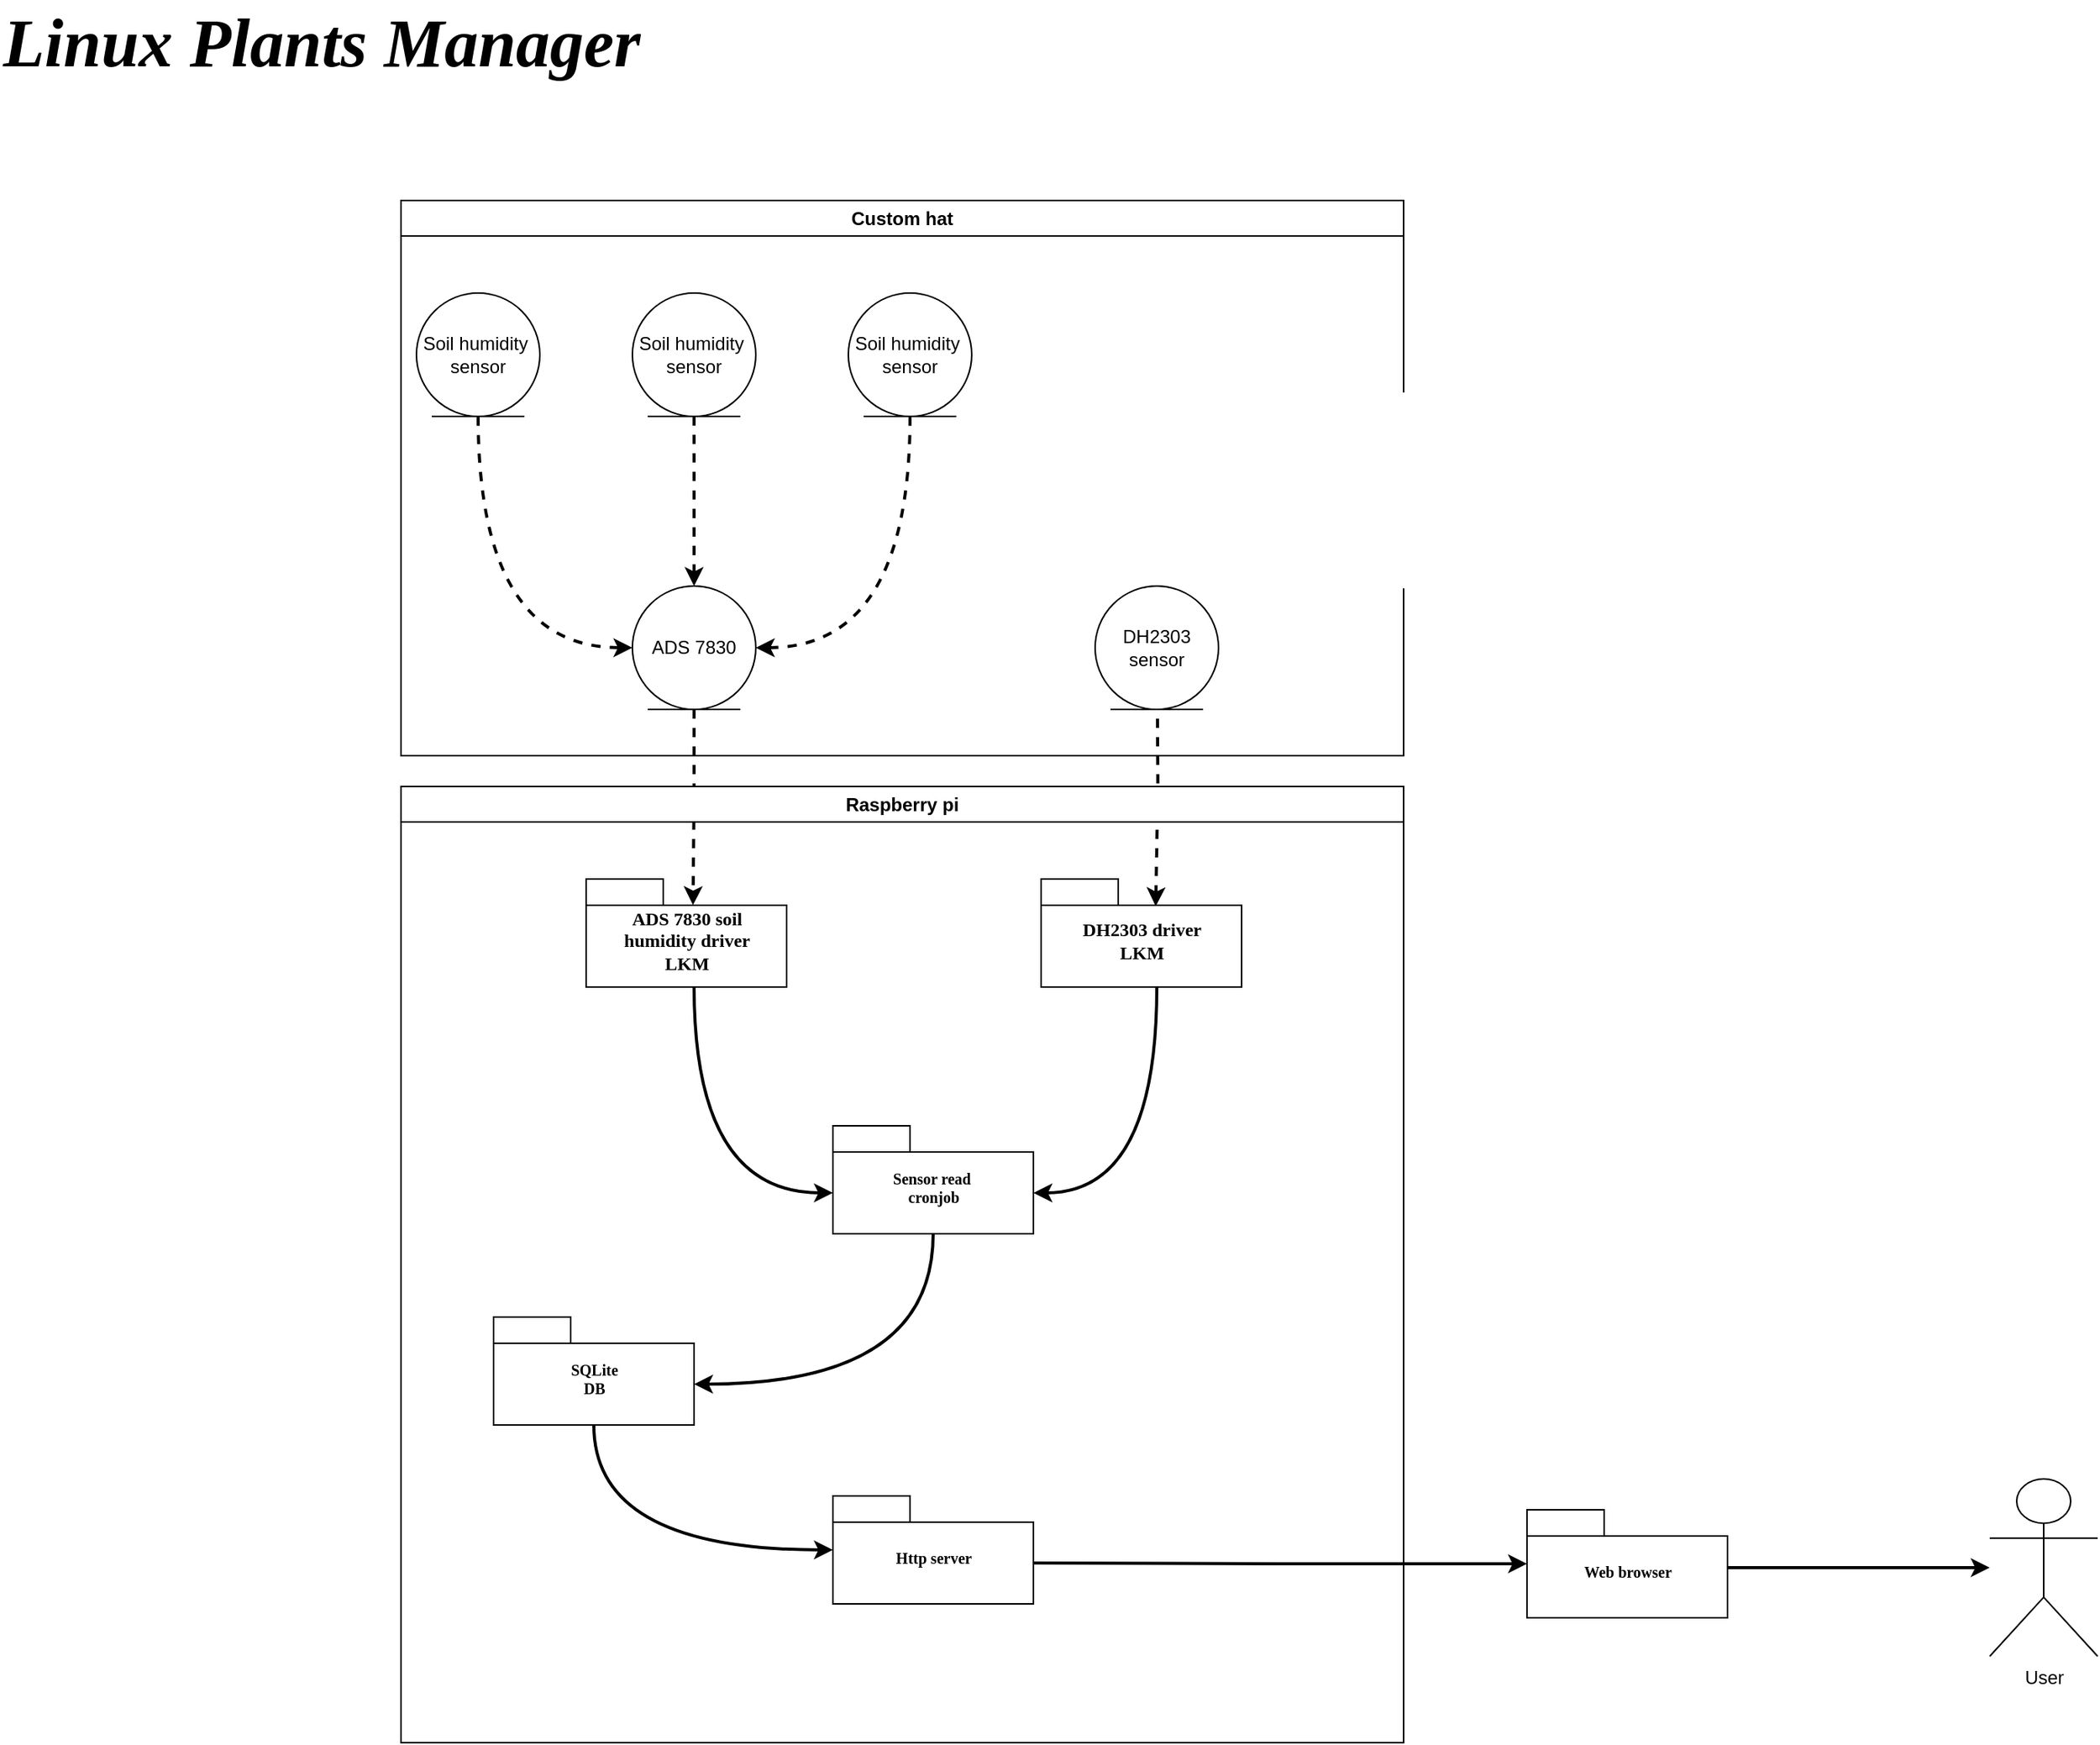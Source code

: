 <mxfile version="26.1.1">
  <diagram name="Overview" id="b5b7bab2-c9e2-2cf4-8b2a-24fd1a2a6d21">
    <mxGraphModel dx="1674" dy="2523" grid="1" gridSize="10" guides="1" tooltips="1" connect="1" arrows="1" fold="1" page="1" pageScale="1" pageWidth="827" pageHeight="1169" background="none" math="0" shadow="0">
      <root>
        <mxCell id="0" />
        <mxCell id="1" parent="0" />
        <mxCell id="6e0c8c40b5770093-73" value="&lt;font style=&quot;font-size: 44px;&quot;&gt;&lt;i&gt;Linux Plants Manager&lt;/i&gt;&lt;/font&gt;" style="text;html=1;align=left;verticalAlign=top;spacingTop=-4;fontSize=10;fontFamily=Verdana;fontStyle=1" parent="1" vertex="1">
          <mxGeometry x="910" y="-530" width="130" height="20" as="geometry" />
        </mxCell>
        <mxCell id="6e0c8c40b5770093-6" value="" style="group" parent="1" vertex="1" connectable="0">
          <mxGeometry x="1290" y="40" width="130" height="70" as="geometry" />
        </mxCell>
        <mxCell id="6e0c8c40b5770093-4" value="&lt;font style=&quot;font-size: 12px;&quot;&gt;ADS 7830 soil&lt;/font&gt;&lt;div&gt;&lt;font style=&quot;font-size: 12px;&quot;&gt;humidity driver&lt;br&gt;LKM&lt;/font&gt;&lt;/div&gt;" style="shape=folder;fontStyle=1;spacingTop=10;tabWidth=50;tabHeight=17;tabPosition=left;html=1;rounded=0;shadow=0;comic=0;labelBackgroundColor=none;strokeWidth=1;fontFamily=Verdana;fontSize=10;align=center;" parent="6e0c8c40b5770093-6" vertex="1">
          <mxGeometry width="130" height="70" as="geometry" />
        </mxCell>
        <mxCell id="5eh9EVdIbOc96evKX_Ec-25" value="" style="edgeStyle=orthogonalEdgeStyle;rounded=0;orthogonalLoop=1;jettySize=auto;html=1;entryX=0.493;entryY=0.252;entryDx=0;entryDy=0;entryPerimeter=0;dashed=1;strokeWidth=2;" edge="1" parent="1">
          <mxGeometry relative="1" as="geometry">
            <mxPoint x="1660.21" y="-100" as="sourcePoint" />
            <mxPoint x="1659.3" y="57.64" as="targetPoint" />
          </mxGeometry>
        </mxCell>
        <mxCell id="5eh9EVdIbOc96evKX_Ec-10" value="DH2303&lt;br&gt;sensor" style="ellipse;shape=umlEntity;whiteSpace=wrap;html=1;" vertex="1" parent="1">
          <mxGeometry x="1620" y="-150" width="80" height="80" as="geometry" />
        </mxCell>
        <mxCell id="5eh9EVdIbOc96evKX_Ec-11" value="ADS 7830" style="ellipse;shape=umlEntity;whiteSpace=wrap;html=1;" vertex="1" parent="1">
          <mxGeometry x="1320" y="-150" width="80" height="80" as="geometry" />
        </mxCell>
        <mxCell id="5eh9EVdIbOc96evKX_Ec-32" value="" style="edgeStyle=orthogonalEdgeStyle;rounded=0;orthogonalLoop=1;jettySize=auto;html=1;entryX=0;entryY=0.5;entryDx=0;entryDy=0;dashed=1;curved=1;strokeWidth=2;" edge="1" parent="1" source="5eh9EVdIbOc96evKX_Ec-12" target="5eh9EVdIbOc96evKX_Ec-11">
          <mxGeometry relative="1" as="geometry">
            <mxPoint x="1220" y="-140" as="targetPoint" />
            <Array as="points">
              <mxPoint x="1220" y="-110" />
            </Array>
          </mxGeometry>
        </mxCell>
        <mxCell id="5eh9EVdIbOc96evKX_Ec-12" value="Soil humidity&amp;nbsp;&lt;div&gt;sensor&lt;/div&gt;" style="ellipse;shape=umlEntity;whiteSpace=wrap;html=1;" vertex="1" parent="1">
          <mxGeometry x="1180" y="-340" width="80" height="80" as="geometry" />
        </mxCell>
        <mxCell id="5eh9EVdIbOc96evKX_Ec-30" value="" style="edgeStyle=orthogonalEdgeStyle;rounded=0;orthogonalLoop=1;jettySize=auto;html=1;dashed=1;curved=1;strokeWidth=2;" edge="1" parent="1" source="5eh9EVdIbOc96evKX_Ec-17" target="5eh9EVdIbOc96evKX_Ec-11">
          <mxGeometry relative="1" as="geometry" />
        </mxCell>
        <mxCell id="5eh9EVdIbOc96evKX_Ec-17" value="Soil humidity&amp;nbsp;&lt;div&gt;sensor&lt;/div&gt;" style="ellipse;shape=umlEntity;whiteSpace=wrap;html=1;" vertex="1" parent="1">
          <mxGeometry x="1320" y="-340" width="80" height="80" as="geometry" />
        </mxCell>
        <mxCell id="5eh9EVdIbOc96evKX_Ec-29" value="" style="edgeStyle=orthogonalEdgeStyle;rounded=0;orthogonalLoop=1;jettySize=auto;html=1;entryX=1;entryY=0.5;entryDx=0;entryDy=0;dashed=1;curved=1;strokeWidth=2;" edge="1" parent="1" source="5eh9EVdIbOc96evKX_Ec-18" target="5eh9EVdIbOc96evKX_Ec-11">
          <mxGeometry relative="1" as="geometry">
            <mxPoint x="1500" y="-140" as="targetPoint" />
            <Array as="points">
              <mxPoint x="1500" y="-110" />
            </Array>
          </mxGeometry>
        </mxCell>
        <mxCell id="5eh9EVdIbOc96evKX_Ec-18" value="Soil humidity&amp;nbsp;&lt;div&gt;sensor&lt;/div&gt;" style="ellipse;shape=umlEntity;whiteSpace=wrap;html=1;" vertex="1" parent="1">
          <mxGeometry x="1460" y="-340" width="80" height="80" as="geometry" />
        </mxCell>
        <mxCell id="5eh9EVdIbOc96evKX_Ec-22" value="Custom hat" style="swimlane;whiteSpace=wrap;html=1;startSize=23;" vertex="1" parent="1">
          <mxGeometry x="1170" y="-400" width="650" height="360" as="geometry" />
        </mxCell>
        <mxCell id="5eh9EVdIbOc96evKX_Ec-40" value="" style="edgeStyle=orthogonalEdgeStyle;rounded=0;orthogonalLoop=1;jettySize=auto;html=1;entryX=0;entryY=0;entryDx=130;entryDy=43.5;entryPerimeter=0;curved=1;strokeWidth=2;" edge="1" parent="1" source="6e0c8c40b5770093-8" target="5eh9EVdIbOc96evKX_Ec-36">
          <mxGeometry relative="1" as="geometry">
            <mxPoint x="1650" y="225" as="targetPoint" />
            <Array as="points">
              <mxPoint x="1660" y="244" />
            </Array>
          </mxGeometry>
        </mxCell>
        <mxCell id="6e0c8c40b5770093-8" value="&lt;font style=&quot;font-size: 12px;&quot;&gt;DH2303 driver&lt;br&gt;LKM&lt;/font&gt;" style="shape=folder;fontStyle=1;spacingTop=10;tabWidth=50;tabHeight=17;tabPosition=left;html=1;rounded=0;shadow=0;comic=0;labelBackgroundColor=none;strokeWidth=1;fontFamily=Verdana;fontSize=10;align=center;" parent="1" vertex="1">
          <mxGeometry x="1585" y="40" width="130" height="70" as="geometry" />
        </mxCell>
        <mxCell id="5eh9EVdIbOc96evKX_Ec-26" value="" style="edgeStyle=orthogonalEdgeStyle;rounded=0;orthogonalLoop=1;jettySize=auto;html=1;entryX=0.533;entryY=0.241;entryDx=0;entryDy=0;entryPerimeter=0;dashed=1;exitX=0.5;exitY=1;exitDx=0;exitDy=0;strokeWidth=2;" edge="1" parent="1" source="5eh9EVdIbOc96evKX_Ec-11" target="6e0c8c40b5770093-4">
          <mxGeometry relative="1" as="geometry">
            <mxPoint x="1360.24" y="-100" as="sourcePoint" />
            <mxPoint x="1359.24" y="58" as="targetPoint" />
          </mxGeometry>
        </mxCell>
        <mxCell id="5eh9EVdIbOc96evKX_Ec-33" value="" style="group" vertex="1" connectable="0" parent="1">
          <mxGeometry x="1230" y="324" width="130" height="70" as="geometry" />
        </mxCell>
        <mxCell id="5eh9EVdIbOc96evKX_Ec-34" value="&lt;font size=&quot;1&quot;&gt;SQLite&lt;/font&gt;&lt;div&gt;&lt;font size=&quot;1&quot;&gt;DB&lt;/font&gt;&lt;/div&gt;" style="shape=folder;fontStyle=1;spacingTop=10;tabWidth=50;tabHeight=17;tabPosition=left;html=1;rounded=0;shadow=0;comic=0;labelBackgroundColor=none;strokeWidth=1;fontFamily=Verdana;fontSize=10;align=center;" vertex="1" parent="5eh9EVdIbOc96evKX_Ec-33">
          <mxGeometry width="130" height="70" as="geometry" />
        </mxCell>
        <mxCell id="5eh9EVdIbOc96evKX_Ec-35" value="" style="group" vertex="1" connectable="0" parent="1">
          <mxGeometry x="1450" y="200" width="130" height="70" as="geometry" />
        </mxCell>
        <mxCell id="5eh9EVdIbOc96evKX_Ec-36" value="&lt;font size=&quot;1&quot;&gt;Sensor read&amp;nbsp;&lt;br&gt;cronjob&lt;/font&gt;" style="shape=folder;fontStyle=1;spacingTop=10;tabWidth=50;tabHeight=17;tabPosition=left;html=1;rounded=0;shadow=0;comic=0;labelBackgroundColor=none;strokeWidth=1;fontFamily=Verdana;fontSize=10;align=center;" vertex="1" parent="5eh9EVdIbOc96evKX_Ec-35">
          <mxGeometry width="130" height="70" as="geometry" />
        </mxCell>
        <mxCell id="5eh9EVdIbOc96evKX_Ec-38" value="" style="edgeStyle=orthogonalEdgeStyle;rounded=0;orthogonalLoop=1;jettySize=auto;html=1;entryX=0;entryY=0;entryDx=0;entryDy=43.5;entryPerimeter=0;curved=1;strokeWidth=2;" edge="1" parent="1" source="6e0c8c40b5770093-4" target="5eh9EVdIbOc96evKX_Ec-36">
          <mxGeometry relative="1" as="geometry">
            <mxPoint x="1355" y="225" as="targetPoint" />
            <Array as="points">
              <mxPoint x="1360" y="244" />
            </Array>
          </mxGeometry>
        </mxCell>
        <mxCell id="5eh9EVdIbOc96evKX_Ec-42" value="" style="edgeStyle=orthogonalEdgeStyle;rounded=0;orthogonalLoop=1;jettySize=auto;html=1;entryX=0;entryY=0;entryDx=130;entryDy=43.5;entryPerimeter=0;curved=1;strokeWidth=2;" edge="1" parent="1" source="5eh9EVdIbOc96evKX_Ec-36" target="5eh9EVdIbOc96evKX_Ec-34">
          <mxGeometry relative="1" as="geometry">
            <mxPoint x="1515" y="385" as="targetPoint" />
            <Array as="points">
              <mxPoint x="1515" y="368" />
            </Array>
          </mxGeometry>
        </mxCell>
        <mxCell id="5eh9EVdIbOc96evKX_Ec-43" value="" style="group" vertex="1" connectable="0" parent="1">
          <mxGeometry x="1450" y="440" width="130" height="70" as="geometry" />
        </mxCell>
        <mxCell id="5eh9EVdIbOc96evKX_Ec-44" value="&lt;font size=&quot;1&quot;&gt;Http server&lt;/font&gt;" style="shape=folder;fontStyle=1;spacingTop=10;tabWidth=50;tabHeight=17;tabPosition=left;html=1;rounded=0;shadow=0;comic=0;labelBackgroundColor=none;strokeWidth=1;fontFamily=Verdana;fontSize=10;align=center;" vertex="1" parent="5eh9EVdIbOc96evKX_Ec-43">
          <mxGeometry width="130" height="70" as="geometry" />
        </mxCell>
        <mxCell id="5eh9EVdIbOc96evKX_Ec-46" value="" style="edgeStyle=orthogonalEdgeStyle;rounded=0;orthogonalLoop=1;jettySize=auto;html=1;entryX=0.5;entryY=1;entryDx=0;entryDy=0;entryPerimeter=0;curved=1;endArrow=none;startFill=1;startArrow=classic;strokeWidth=2;" edge="1" parent="1" source="5eh9EVdIbOc96evKX_Ec-44" target="5eh9EVdIbOc96evKX_Ec-34">
          <mxGeometry relative="1" as="geometry">
            <mxPoint x="1305" y="475" as="targetPoint" />
          </mxGeometry>
        </mxCell>
        <mxCell id="5eh9EVdIbOc96evKX_Ec-19" value="Raspberry pi&lt;span style=&quot;color: rgba(0, 0, 0, 0); font-family: monospace; font-size: 0px; font-weight: 400; text-align: start; text-wrap-mode: nowrap;&quot;&gt;%3CmxGraphModel%3E%3Croot%3E%3CmxCell%20id%3D%220%22%2F%3E%3CmxCell%20id%3D%221%22%20parent%3D%220%22%2F%3E%3CmxCell%20id%3D%222%22%20value%3D%22Legend%22%20style%3D%22swimlane%3BwhiteSpace%3Dwrap%3Bhtml%3D1%3B%22%20vertex%3D%221%22%20parent%3D%221%22%3E%3CmxGeometry%20x%3D%221300%22%20y%3D%22-510%22%20width%3D%22330%22%20height%3D%22270%22%20as%3D%22geometry%22%2F%3E%3C%2FmxCell%3E%3CmxCell%20id%3D%223%22%20value%3D%22Software%20Package%22%20style%3D%22shape%3Dfolder%3BfontStyle%3D1%3BspacingTop%3D10%3BtabWidth%3D50%3BtabHeight%3D17%3BtabPosition%3Dleft%3Bhtml%3D1%3Brounded%3D0%3Bshadow%3D0%3Bcomic%3D0%3BlabelBackgroundColor%3Dnone%3BstrokeWidth%3D1%3BfontFamily%3DVerdana%3BfontSize%3D10%3Balign%3Dcenter%3B%22%20vertex%3D%221%22%20parent%3D%222%22%3E%3CmxGeometry%20x%3D%2219%22%20y%3D%2240%22%20width%3D%22112%22%20height%3D%2270%22%20as%3D%22geometry%22%2F%3E%3C%2FmxCell%3E%3CmxCell%20id%3D%224%22%20value%3D%22Software%20Package%22%20style%3D%22shape%3Dfolder%3BfontStyle%3D1%3BspacingTop%3D10%3BtabWidth%3D50%3BtabHeight%3D17%3BtabPosition%3Dleft%3Bhtml%3D1%3Brounded%3D0%3Bshadow%3D0%3Bcomic%3D0%3BlabelBackgroundColor%3Dnone%3BstrokeWidth%3D1%3BfontFamily%3DVerdana%3BfontSize%3D10%3Balign%3Dcenter%3B%22%20vertex%3D%221%22%20parent%3D%222%22%3E%3CmxGeometry%20x%3D%2219%22%20y%3D%22150%22%20width%3D%22112%22%20height%3D%2270%22%20as%3D%22geometry%22%2F%3E%3C%2FmxCell%3E%3C%2Froot%3E%3C%2FmxGraphModel%3E&lt;/span&gt;" style="swimlane;whiteSpace=wrap;html=1;startSize=23;" vertex="1" parent="1">
          <mxGeometry x="1170" y="-20" width="650" height="620" as="geometry" />
        </mxCell>
        <mxCell id="5eh9EVdIbOc96evKX_Ec-52" value="" style="edgeStyle=orthogonalEdgeStyle;rounded=0;orthogonalLoop=1;jettySize=auto;html=1;entryX=1;entryY=0.536;entryDx=0;entryDy=0;entryPerimeter=0;startArrow=classic;startFill=1;endArrow=none;strokeWidth=2;" edge="1" parent="1" source="5eh9EVdIbOc96evKX_Ec-48" target="5eh9EVdIbOc96evKX_Ec-50">
          <mxGeometry relative="1" as="geometry">
            <mxPoint x="2085" y="486.5" as="targetPoint" />
          </mxGeometry>
        </mxCell>
        <mxCell id="5eh9EVdIbOc96evKX_Ec-48" value="User" style="shape=umlActor;verticalLabelPosition=bottom;verticalAlign=top;html=1;outlineConnect=0;" vertex="1" parent="1">
          <mxGeometry x="2200" y="429" width="70" height="115" as="geometry" />
        </mxCell>
        <mxCell id="5eh9EVdIbOc96evKX_Ec-49" value="" style="group" vertex="1" connectable="0" parent="1">
          <mxGeometry x="1900" y="449" width="130" height="70" as="geometry" />
        </mxCell>
        <mxCell id="5eh9EVdIbOc96evKX_Ec-50" value="&lt;font size=&quot;1&quot;&gt;Web browser&lt;/font&gt;" style="shape=folder;fontStyle=1;spacingTop=10;tabWidth=50;tabHeight=17;tabPosition=left;html=1;rounded=0;shadow=0;comic=0;labelBackgroundColor=none;strokeWidth=1;fontFamily=Verdana;fontSize=10;align=center;" vertex="1" parent="5eh9EVdIbOc96evKX_Ec-49">
          <mxGeometry width="130" height="70" as="geometry" />
        </mxCell>
        <mxCell id="5eh9EVdIbOc96evKX_Ec-54" value="" style="edgeStyle=orthogonalEdgeStyle;rounded=0;orthogonalLoop=1;jettySize=auto;html=1;entryX=0;entryY=0;entryDx=130;entryDy=43.5;entryPerimeter=0;endArrow=none;startFill=1;startArrow=classic;strokeWidth=2;" edge="1" parent="1" source="5eh9EVdIbOc96evKX_Ec-50" target="5eh9EVdIbOc96evKX_Ec-44">
          <mxGeometry relative="1" as="geometry">
            <mxPoint x="1845" y="475" as="targetPoint" />
          </mxGeometry>
        </mxCell>
      </root>
    </mxGraphModel>
  </diagram>
</mxfile>
